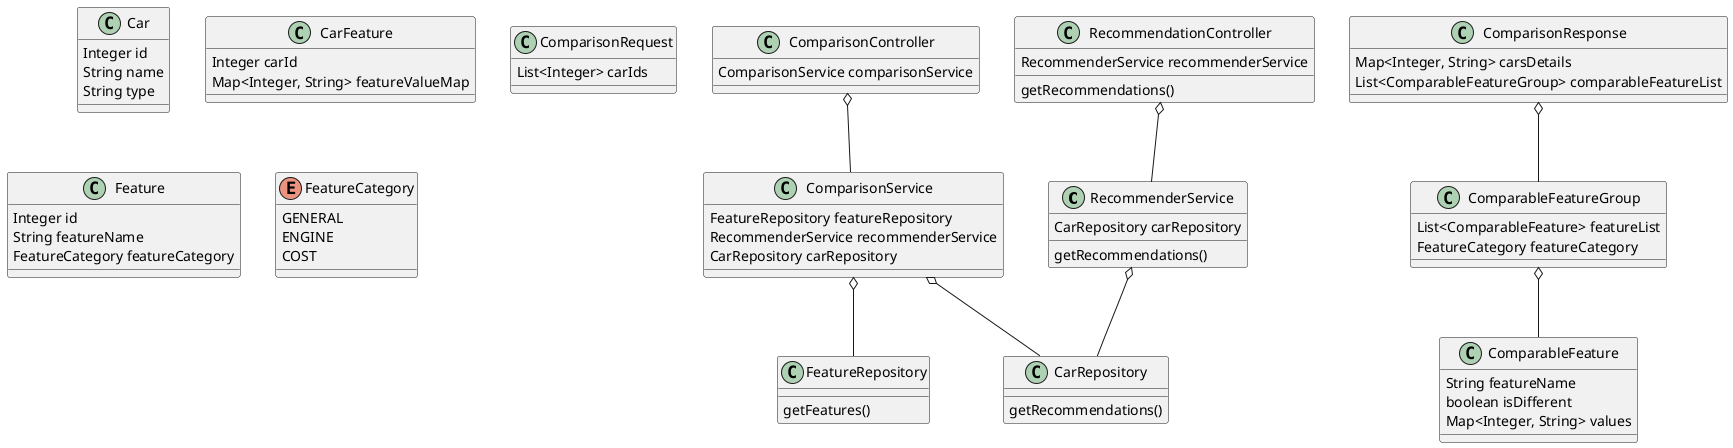 @startuml
'https://plantuml.com/class-diagram

class RecommenderService {
    CarRepository carRepository
    getRecommendations()
}

class RecommendationController {
    RecommenderService recommenderService
    getRecommendations()
}

RecommendationController o-- RecommenderService

class Car {
     Integer id
     String name
     String type
}

class CarFeature {
    Integer carId
    Map<Integer, String> featureValueMap
}

class ComparableFeature {
    String featureName
    boolean isDifferent
    Map<Integer, String> values
}

class ComparableFeatureGroup {
    List<ComparableFeature> featureList
    FeatureCategory featureCategory
}

ComparableFeatureGroup o-- ComparableFeature

class ComparisonRequest {
    List<Integer> carIds
}

class ComparisonResponse {
    Map<Integer, String> carsDetails
    List<ComparableFeatureGroup> comparableFeatureList
}

ComparisonResponse o-- ComparableFeatureGroup

class Feature {
    Integer id
    String featureName
    FeatureCategory featureCategory
}

class CarRepository {
    getRecommendations()
}

RecommenderService o-- CarRepository

class FeatureRepository {
    getFeatures()
}

class ComparisonController {
    ComparisonService comparisonService
}

class ComparisonService {
    FeatureRepository featureRepository
    RecommenderService recommenderService
    CarRepository carRepository
}

ComparisonController o-- ComparisonService
ComparisonService o-- FeatureRepository
ComparisonService o-- CarRepository


enum FeatureCategory {
GENERAL
ENGINE
COST
}

@enduml
